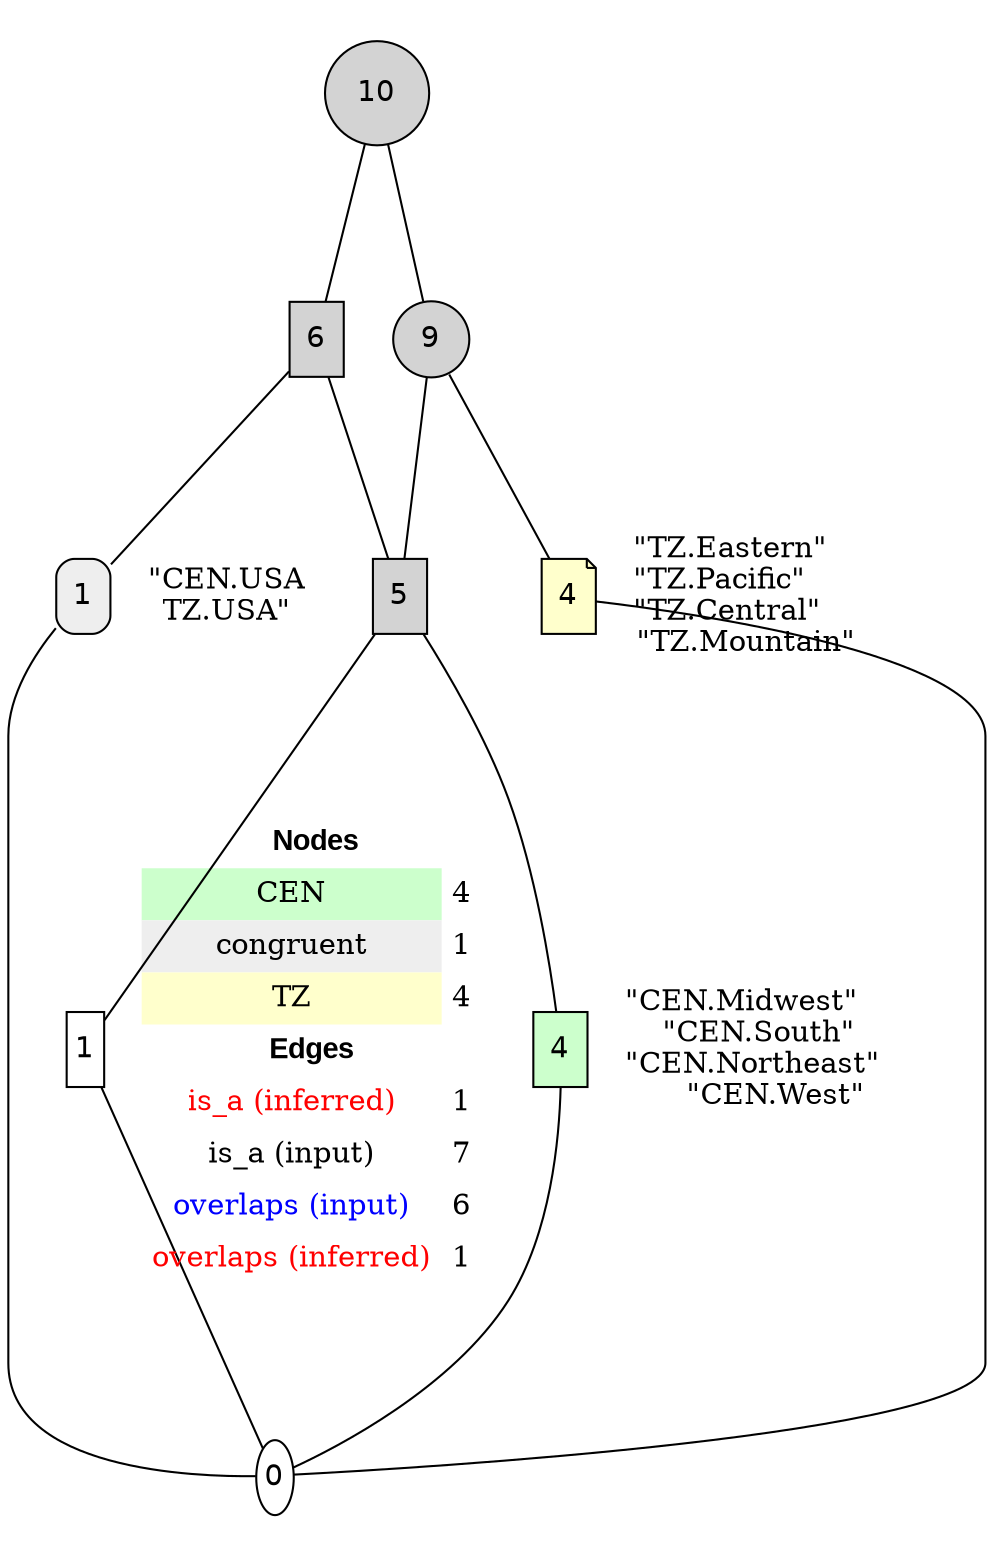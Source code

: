 // <Lattice object of 4 atoms 9 concepts 2 coatoms at 0x10d9103c8>
digraph Lattice {
	node [label="" shape=circle style=filled width=.25]
	edge [dir=none labeldistance=1.5 minlen=2]
	subgraph cluster_0 {
		style=filled
		color=transparent
		c0 ["''"="''" fillcolor="" fontname=helvetica label=0 margin=0 shape="" style=""]
	}
	subgraph cluster_1 {
		style=filled
		color=transparent
		c1 [fillcolor="#EEEEEE" fontname=helvetica label=1 shape=box style="filled,rounded"]
	}
	c1 -> c1 [label="\"CEN.USA\nTZ.USA\"" color=transparent labelangle=270]
	c1 -> c0
	subgraph cluster_2 {
		style=filled
		color=transparent
		c2 [fillcolor=white fontname=helvetica label=1 margin=0 shape=box style=filled]
	}
	c2 -> c2 [label=< 
 <TABLE BORDER="0" CELLBORDER="1" CELLSPACING="0" CELLPADDING="4"> 
<TR> <TD COLSPAN="2"><font face="Arial Black"> Nodes</font></TD> </TR> 
<TR> 
 <TD bgcolor="#CCFFCC" fontname="helvetica">CEN</TD> 
 <TD>4</TD> 
 </TR> 
<TR> 
 <TD bgcolor="#EEEEEE" fontname="helvetica">congruent</TD> 
 <TD>1</TD> 
 </TR> 
<TR> 
 <TD bgcolor="#FFFFCC" fontname="helvetica">TZ</TD> 
 <TD>4</TD> 
 </TR> 
<TR> <TD COLSPAN="2"><font face = "Arial Black"> Edges </font></TD> </TR> 
<TR> 
 <TD><font color ="#FF0000">is_a (inferred)</font></TD><TD>1</TD>
</TR>
<TR> 
 <TD><font color ="#000000">is_a (input)</font></TD><TD>7</TD>
</TR>
<TR> 
 <TD><font color ="#0000FF">overlaps (input)</font></TD><TD>6</TD>
</TR>
<TR> 
 <TD><font color ="#FF0000">overlaps (inferred)</font></TD><TD>1</TD>
</TR>
</TABLE> 
 > color=transparent labelangle=270]
	c2 -> c0
	subgraph cluster_3 {
		style=filled
		color=transparent
		c3 [fillcolor="#CCFFCC" fontname=helvetica label=4 shape=box style=filled]
	}
	c3 -> c3 [label="\"CEN.Midwest\"	
\"CEN.South\"	
\"CEN.Northeast\"	
\"CEN.West\"" color=transparent labelangle=270]
	c3 -> c0
	subgraph cluster_4 {
		style=filled
		color=transparent
		c4 [fillcolor="#FFFFCC" fontname=helvetica label=4 shape=note style=filled]
	}
	c4 -> c4 [label="\"TZ.Eastern\"	
\"TZ.Pacific\"	
\"TZ.Central\"	
\"TZ.Mountain\"" color=transparent labelangle=270]
	c4 -> c0
	subgraph cluster_5 {
		style=filled
		color=transparent
		c5 [fontname=helvetica label=5 shape=box style=filled]
	}
	c5 -> c2
	c5 -> c3
	subgraph cluster_6 {
		style=filled
		color=transparent
		c6 [fontname=helvetica label=6 shape=box]
	}
	c6 -> c1
	c6 -> c5
	subgraph cluster_7 {
		style=filled
		color=transparent
		c7 [fontname=helvetica label=9 style=filled]
	}
	c7 -> c4
	c7 -> c5
	subgraph cluster_8 {
		style=filled
		color=transparent
		c8 [fontname=helvetica label=10]
	}
	c8 -> c6
	c8 -> c7
}
